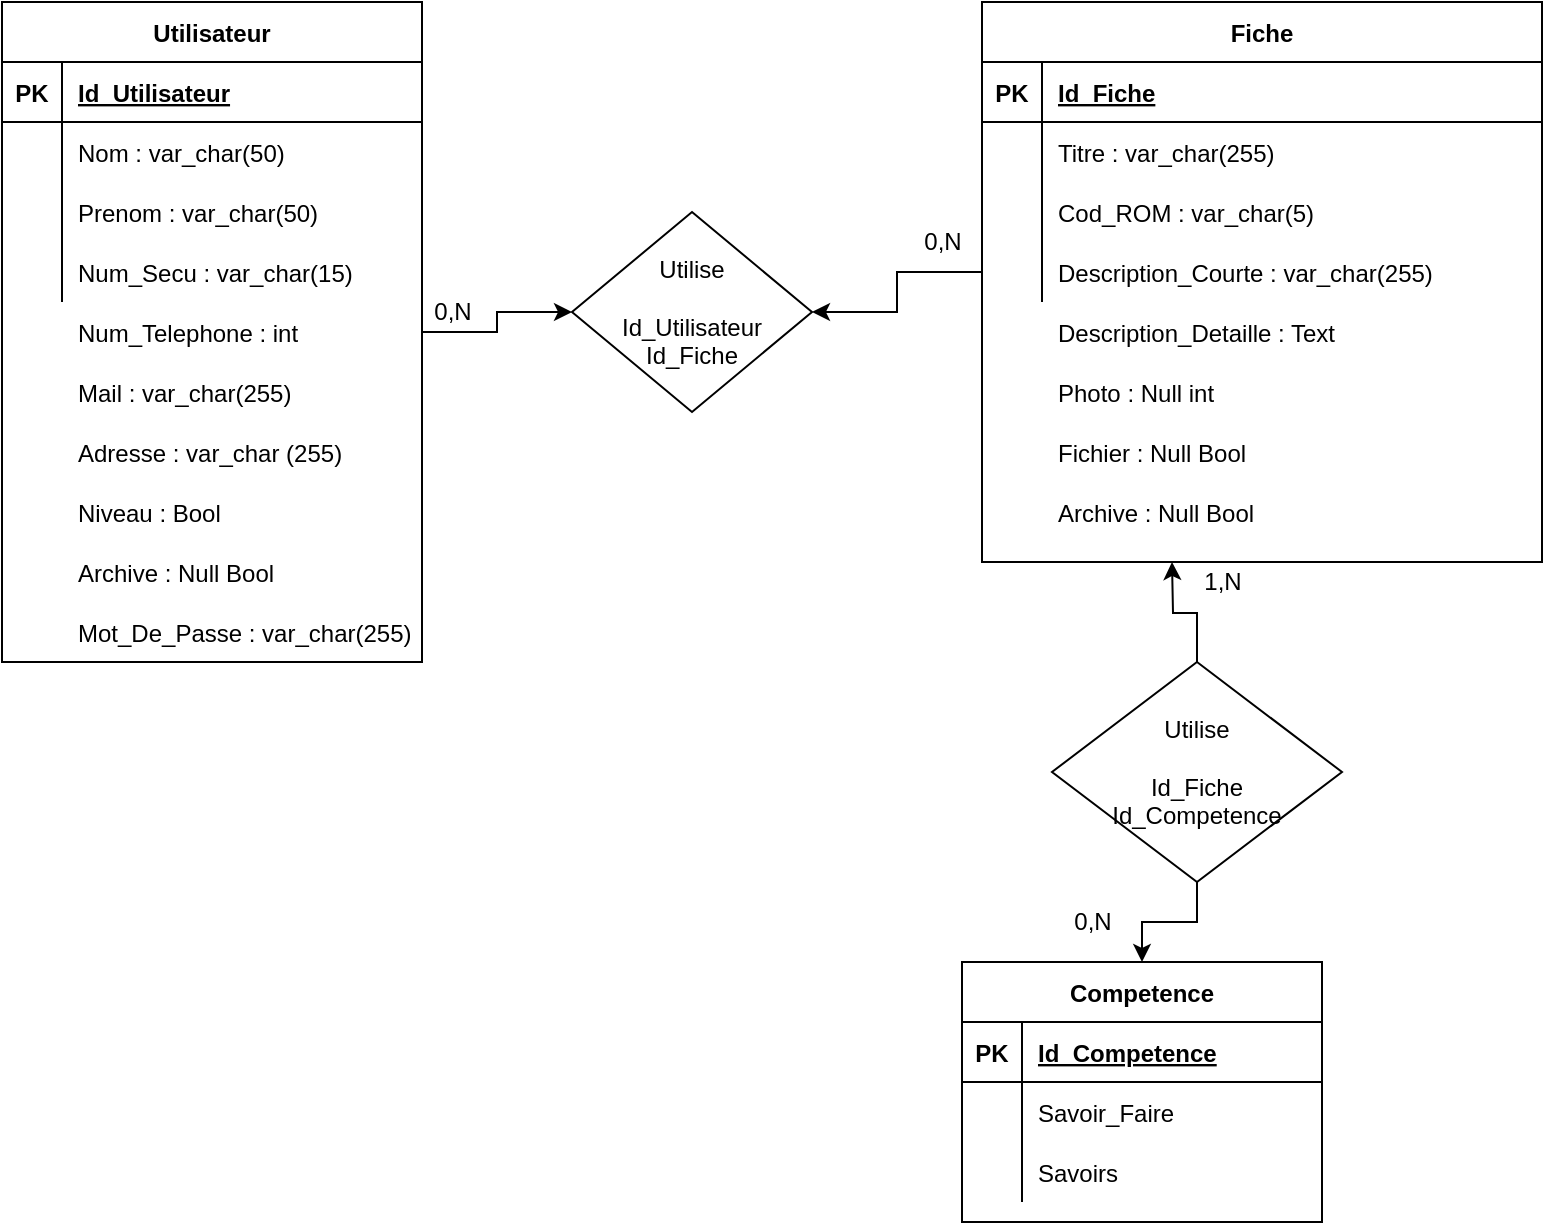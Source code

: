 <mxfile version="14.4.2" type="device"><diagram name="Page-1" id="c4acf3e9-155e-7222-9cf6-157b1a14988f"><mxGraphModel dx="1021" dy="564" grid="1" gridSize="10" guides="1" tooltips="1" connect="1" arrows="1" fold="1" page="1" pageScale="1" pageWidth="850" pageHeight="1100" background="#ffffff" math="0" shadow="0"><root><mxCell id="0"/><mxCell id="1" parent="0"/><mxCell id="kLLNCqef1tAaxZ3JMWiw-5" value="Fiche" style="shape=table;startSize=30;container=1;collapsible=1;childLayout=tableLayout;fixedRows=1;rowLines=0;fontStyle=1;align=center;resizeLast=1;" vertex="1" parent="1"><mxGeometry x="570" y="200" width="280" height="280" as="geometry"/></mxCell><mxCell id="kLLNCqef1tAaxZ3JMWiw-6" value="" style="shape=partialRectangle;collapsible=0;dropTarget=0;pointerEvents=0;fillColor=none;top=0;left=0;bottom=1;right=0;points=[[0,0.5],[1,0.5]];portConstraint=eastwest;" vertex="1" parent="kLLNCqef1tAaxZ3JMWiw-5"><mxGeometry y="30" width="280" height="30" as="geometry"/></mxCell><mxCell id="kLLNCqef1tAaxZ3JMWiw-7" value="PK" style="shape=partialRectangle;connectable=0;fillColor=none;top=0;left=0;bottom=0;right=0;fontStyle=1;overflow=hidden;" vertex="1" parent="kLLNCqef1tAaxZ3JMWiw-6"><mxGeometry width="30" height="30" as="geometry"/></mxCell><mxCell id="kLLNCqef1tAaxZ3JMWiw-8" value="Id_Fiche" style="shape=partialRectangle;connectable=0;fillColor=none;top=0;left=0;bottom=0;right=0;align=left;spacingLeft=6;fontStyle=5;overflow=hidden;" vertex="1" parent="kLLNCqef1tAaxZ3JMWiw-6"><mxGeometry x="30" width="250" height="30" as="geometry"/></mxCell><mxCell id="kLLNCqef1tAaxZ3JMWiw-9" value="" style="shape=partialRectangle;collapsible=0;dropTarget=0;pointerEvents=0;fillColor=none;top=0;left=0;bottom=0;right=0;points=[[0,0.5],[1,0.5]];portConstraint=eastwest;" vertex="1" parent="kLLNCqef1tAaxZ3JMWiw-5"><mxGeometry y="60" width="280" height="30" as="geometry"/></mxCell><mxCell id="kLLNCqef1tAaxZ3JMWiw-10" value="" style="shape=partialRectangle;connectable=0;fillColor=none;top=0;left=0;bottom=0;right=0;editable=1;overflow=hidden;" vertex="1" parent="kLLNCqef1tAaxZ3JMWiw-9"><mxGeometry width="30" height="30" as="geometry"/></mxCell><mxCell id="kLLNCqef1tAaxZ3JMWiw-11" value="Titre : var_char(255)" style="shape=partialRectangle;connectable=0;fillColor=none;top=0;left=0;bottom=0;right=0;align=left;spacingLeft=6;overflow=hidden;" vertex="1" parent="kLLNCqef1tAaxZ3JMWiw-9"><mxGeometry x="30" width="250" height="30" as="geometry"/></mxCell><mxCell id="kLLNCqef1tAaxZ3JMWiw-12" value="" style="shape=partialRectangle;collapsible=0;dropTarget=0;pointerEvents=0;fillColor=none;top=0;left=0;bottom=0;right=0;points=[[0,0.5],[1,0.5]];portConstraint=eastwest;" vertex="1" parent="kLLNCqef1tAaxZ3JMWiw-5"><mxGeometry y="90" width="280" height="30" as="geometry"/></mxCell><mxCell id="kLLNCqef1tAaxZ3JMWiw-13" value="" style="shape=partialRectangle;connectable=0;fillColor=none;top=0;left=0;bottom=0;right=0;editable=1;overflow=hidden;" vertex="1" parent="kLLNCqef1tAaxZ3JMWiw-12"><mxGeometry width="30" height="30" as="geometry"/></mxCell><mxCell id="kLLNCqef1tAaxZ3JMWiw-14" value="Cod_ROM : var_char(5)" style="shape=partialRectangle;connectable=0;fillColor=none;top=0;left=0;bottom=0;right=0;align=left;spacingLeft=6;overflow=hidden;" vertex="1" parent="kLLNCqef1tAaxZ3JMWiw-12"><mxGeometry x="30" width="250" height="30" as="geometry"/></mxCell><mxCell id="kLLNCqef1tAaxZ3JMWiw-15" value="" style="shape=partialRectangle;collapsible=0;dropTarget=0;pointerEvents=0;fillColor=none;top=0;left=0;bottom=0;right=0;points=[[0,0.5],[1,0.5]];portConstraint=eastwest;" vertex="1" parent="kLLNCqef1tAaxZ3JMWiw-5"><mxGeometry y="120" width="280" height="30" as="geometry"/></mxCell><mxCell id="kLLNCqef1tAaxZ3JMWiw-16" value="" style="shape=partialRectangle;connectable=0;fillColor=none;top=0;left=0;bottom=0;right=0;editable=1;overflow=hidden;" vertex="1" parent="kLLNCqef1tAaxZ3JMWiw-15"><mxGeometry width="30" height="30" as="geometry"/></mxCell><mxCell id="kLLNCqef1tAaxZ3JMWiw-17" value="Description_Courte : var_char(255)" style="shape=partialRectangle;connectable=0;fillColor=none;top=0;left=0;bottom=0;right=0;align=left;spacingLeft=6;overflow=hidden;" vertex="1" parent="kLLNCqef1tAaxZ3JMWiw-15"><mxGeometry x="30" width="250" height="30" as="geometry"/></mxCell><mxCell id="kLLNCqef1tAaxZ3JMWiw-43" style="edgeStyle=orthogonalEdgeStyle;rounded=0;orthogonalLoop=1;jettySize=auto;html=1;exitX=1;exitY=0.5;exitDx=0;exitDy=0;entryX=0;entryY=0.5;entryDx=0;entryDy=0;" edge="1" parent="1" source="kLLNCqef1tAaxZ3JMWiw-18" target="kLLNCqef1tAaxZ3JMWiw-42"><mxGeometry relative="1" as="geometry"/></mxCell><mxCell id="kLLNCqef1tAaxZ3JMWiw-18" value="Utilisateur" style="shape=table;startSize=30;container=1;collapsible=1;childLayout=tableLayout;fixedRows=1;rowLines=0;fontStyle=1;align=center;resizeLast=1;" vertex="1" parent="1"><mxGeometry x="80" y="200" width="210" height="330" as="geometry"/></mxCell><mxCell id="kLLNCqef1tAaxZ3JMWiw-19" value="" style="shape=partialRectangle;collapsible=0;dropTarget=0;pointerEvents=0;fillColor=none;top=0;left=0;bottom=1;right=0;points=[[0,0.5],[1,0.5]];portConstraint=eastwest;" vertex="1" parent="kLLNCqef1tAaxZ3JMWiw-18"><mxGeometry y="30" width="210" height="30" as="geometry"/></mxCell><mxCell id="kLLNCqef1tAaxZ3JMWiw-20" value="PK" style="shape=partialRectangle;connectable=0;fillColor=none;top=0;left=0;bottom=0;right=0;fontStyle=1;overflow=hidden;" vertex="1" parent="kLLNCqef1tAaxZ3JMWiw-19"><mxGeometry width="30" height="30" as="geometry"/></mxCell><mxCell id="kLLNCqef1tAaxZ3JMWiw-21" value="Id_Utilisateur" style="shape=partialRectangle;connectable=0;fillColor=none;top=0;left=0;bottom=0;right=0;align=left;spacingLeft=6;fontStyle=5;overflow=hidden;" vertex="1" parent="kLLNCqef1tAaxZ3JMWiw-19"><mxGeometry x="30" width="180" height="30" as="geometry"/></mxCell><mxCell id="kLLNCqef1tAaxZ3JMWiw-22" value="" style="shape=partialRectangle;collapsible=0;dropTarget=0;pointerEvents=0;fillColor=none;top=0;left=0;bottom=0;right=0;points=[[0,0.5],[1,0.5]];portConstraint=eastwest;" vertex="1" parent="kLLNCqef1tAaxZ3JMWiw-18"><mxGeometry y="60" width="210" height="30" as="geometry"/></mxCell><mxCell id="kLLNCqef1tAaxZ3JMWiw-23" value="" style="shape=partialRectangle;connectable=0;fillColor=none;top=0;left=0;bottom=0;right=0;editable=1;overflow=hidden;" vertex="1" parent="kLLNCqef1tAaxZ3JMWiw-22"><mxGeometry width="30" height="30" as="geometry"/></mxCell><mxCell id="kLLNCqef1tAaxZ3JMWiw-24" value="Nom : var_char(50) " style="shape=partialRectangle;connectable=0;fillColor=none;top=0;left=0;bottom=0;right=0;align=left;spacingLeft=6;overflow=hidden;" vertex="1" parent="kLLNCqef1tAaxZ3JMWiw-22"><mxGeometry x="30" width="180" height="30" as="geometry"/></mxCell><mxCell id="kLLNCqef1tAaxZ3JMWiw-25" value="" style="shape=partialRectangle;collapsible=0;dropTarget=0;pointerEvents=0;fillColor=none;top=0;left=0;bottom=0;right=0;points=[[0,0.5],[1,0.5]];portConstraint=eastwest;" vertex="1" parent="kLLNCqef1tAaxZ3JMWiw-18"><mxGeometry y="90" width="210" height="30" as="geometry"/></mxCell><mxCell id="kLLNCqef1tAaxZ3JMWiw-26" value="" style="shape=partialRectangle;connectable=0;fillColor=none;top=0;left=0;bottom=0;right=0;editable=1;overflow=hidden;" vertex="1" parent="kLLNCqef1tAaxZ3JMWiw-25"><mxGeometry width="30" height="30" as="geometry"/></mxCell><mxCell id="kLLNCqef1tAaxZ3JMWiw-27" value="Prenom : var_char(50)" style="shape=partialRectangle;connectable=0;fillColor=none;top=0;left=0;bottom=0;right=0;align=left;spacingLeft=6;overflow=hidden;" vertex="1" parent="kLLNCqef1tAaxZ3JMWiw-25"><mxGeometry x="30" width="180" height="30" as="geometry"/></mxCell><mxCell id="kLLNCqef1tAaxZ3JMWiw-28" value="" style="shape=partialRectangle;collapsible=0;dropTarget=0;pointerEvents=0;fillColor=none;top=0;left=0;bottom=0;right=0;points=[[0,0.5],[1,0.5]];portConstraint=eastwest;" vertex="1" parent="kLLNCqef1tAaxZ3JMWiw-18"><mxGeometry y="120" width="210" height="30" as="geometry"/></mxCell><mxCell id="kLLNCqef1tAaxZ3JMWiw-29" value="" style="shape=partialRectangle;connectable=0;fillColor=none;top=0;left=0;bottom=0;right=0;editable=1;overflow=hidden;" vertex="1" parent="kLLNCqef1tAaxZ3JMWiw-28"><mxGeometry width="30" height="30" as="geometry"/></mxCell><mxCell id="kLLNCqef1tAaxZ3JMWiw-30" value="Num_Secu : var_char(15)" style="shape=partialRectangle;connectable=0;fillColor=none;top=0;left=0;bottom=0;right=0;align=left;spacingLeft=6;overflow=hidden;" vertex="1" parent="kLLNCqef1tAaxZ3JMWiw-28"><mxGeometry x="30" width="180" height="30" as="geometry"/></mxCell><mxCell id="kLLNCqef1tAaxZ3JMWiw-31" value="Num_Telephone : int" style="shape=partialRectangle;connectable=0;fillColor=none;top=0;left=0;bottom=0;right=0;align=left;spacingLeft=6;overflow=hidden;" vertex="1" parent="1"><mxGeometry x="110" y="350" width="150" height="30" as="geometry"/></mxCell><mxCell id="kLLNCqef1tAaxZ3JMWiw-34" value="Niveau : Bool" style="shape=partialRectangle;connectable=0;fillColor=none;top=0;left=0;bottom=0;right=0;align=left;spacingLeft=6;overflow=hidden;" vertex="1" parent="1"><mxGeometry x="110" y="440" width="150" height="30" as="geometry"/></mxCell><mxCell id="kLLNCqef1tAaxZ3JMWiw-35" value="" style="group" vertex="1" connectable="0" parent="1"><mxGeometry x="110" y="380" width="150" height="60" as="geometry"/></mxCell><mxCell id="kLLNCqef1tAaxZ3JMWiw-32" value="Mail : var_char(255)" style="shape=partialRectangle;connectable=0;fillColor=none;top=0;left=0;bottom=0;right=0;align=left;spacingLeft=6;overflow=hidden;" vertex="1" parent="kLLNCqef1tAaxZ3JMWiw-35"><mxGeometry width="150" height="30" as="geometry"/></mxCell><mxCell id="kLLNCqef1tAaxZ3JMWiw-33" value="Adresse : var_char (255)" style="shape=partialRectangle;connectable=0;fillColor=none;top=0;left=0;bottom=0;right=0;align=left;spacingLeft=6;overflow=hidden;" vertex="1" parent="kLLNCqef1tAaxZ3JMWiw-35"><mxGeometry y="30" width="150" height="30" as="geometry"/></mxCell><mxCell id="kLLNCqef1tAaxZ3JMWiw-36" value="Archive : Null Bool" style="shape=partialRectangle;connectable=0;fillColor=none;top=0;left=0;bottom=0;right=0;align=left;spacingLeft=6;overflow=hidden;" vertex="1" parent="1"><mxGeometry x="110" y="470" width="150" height="30" as="geometry"/></mxCell><mxCell id="kLLNCqef1tAaxZ3JMWiw-37" value="Description_Detaille : Text" style="shape=partialRectangle;connectable=0;fillColor=none;top=0;left=0;bottom=0;right=0;align=left;spacingLeft=6;overflow=hidden;" vertex="1" parent="1"><mxGeometry x="600" y="350" width="150" height="30" as="geometry"/></mxCell><mxCell id="kLLNCqef1tAaxZ3JMWiw-38" value="Photo : Null int" style="shape=partialRectangle;connectable=0;fillColor=none;top=0;left=0;bottom=0;right=0;align=left;spacingLeft=6;overflow=hidden;" vertex="1" parent="1"><mxGeometry x="600" y="380" width="150" height="30" as="geometry"/></mxCell><mxCell id="kLLNCqef1tAaxZ3JMWiw-39" value="Fichier : Null Bool" style="shape=partialRectangle;connectable=0;fillColor=none;top=0;left=0;bottom=0;right=0;align=left;spacingLeft=6;overflow=hidden;" vertex="1" parent="1"><mxGeometry x="600" y="410" width="150" height="30" as="geometry"/></mxCell><mxCell id="kLLNCqef1tAaxZ3JMWiw-40" value="Archive : Null Bool" style="shape=partialRectangle;connectable=0;fillColor=none;top=0;left=0;bottom=0;right=0;align=left;spacingLeft=6;overflow=hidden;" vertex="1" parent="1"><mxGeometry x="600" y="440" width="150" height="30" as="geometry"/></mxCell><mxCell id="kLLNCqef1tAaxZ3JMWiw-42" value="&lt;div&gt;Utilise&lt;/div&gt;&lt;div&gt;&lt;br&gt;&lt;/div&gt;&lt;div&gt;Id_Utilisateur&lt;/div&gt;&lt;div&gt;Id_Fiche&lt;br&gt;&lt;/div&gt;" style="shape=rhombus;perimeter=rhombusPerimeter;whiteSpace=wrap;html=1;align=center;" vertex="1" parent="1"><mxGeometry x="365" y="305" width="120" height="100" as="geometry"/></mxCell><mxCell id="kLLNCqef1tAaxZ3JMWiw-44" style="edgeStyle=orthogonalEdgeStyle;rounded=0;orthogonalLoop=1;jettySize=auto;html=1;entryX=1;entryY=0.5;entryDx=0;entryDy=0;" edge="1" parent="1" source="kLLNCqef1tAaxZ3JMWiw-15" target="kLLNCqef1tAaxZ3JMWiw-42"><mxGeometry relative="1" as="geometry"/></mxCell><mxCell id="kLLNCqef1tAaxZ3JMWiw-45" value="0,N" style="text;html=1;align=center;verticalAlign=middle;resizable=0;points=[];autosize=1;" vertex="1" parent="1"><mxGeometry x="290" y="345" width="30" height="20" as="geometry"/></mxCell><mxCell id="kLLNCqef1tAaxZ3JMWiw-46" value="0,N" style="text;html=1;align=center;verticalAlign=middle;resizable=0;points=[];autosize=1;" vertex="1" parent="1"><mxGeometry x="535" y="310" width="30" height="20" as="geometry"/></mxCell><mxCell id="kLLNCqef1tAaxZ3JMWiw-47" value="Competence" style="shape=table;startSize=30;container=1;collapsible=1;childLayout=tableLayout;fixedRows=1;rowLines=0;fontStyle=1;align=center;resizeLast=1;" vertex="1" parent="1"><mxGeometry x="560" y="680" width="180" height="130" as="geometry"/></mxCell><mxCell id="kLLNCqef1tAaxZ3JMWiw-48" value="" style="shape=partialRectangle;collapsible=0;dropTarget=0;pointerEvents=0;fillColor=none;top=0;left=0;bottom=1;right=0;points=[[0,0.5],[1,0.5]];portConstraint=eastwest;" vertex="1" parent="kLLNCqef1tAaxZ3JMWiw-47"><mxGeometry y="30" width="180" height="30" as="geometry"/></mxCell><mxCell id="kLLNCqef1tAaxZ3JMWiw-49" value="PK" style="shape=partialRectangle;connectable=0;fillColor=none;top=0;left=0;bottom=0;right=0;fontStyle=1;overflow=hidden;" vertex="1" parent="kLLNCqef1tAaxZ3JMWiw-48"><mxGeometry width="30" height="30" as="geometry"/></mxCell><mxCell id="kLLNCqef1tAaxZ3JMWiw-50" value="Id_Competence" style="shape=partialRectangle;connectable=0;fillColor=none;top=0;left=0;bottom=0;right=0;align=left;spacingLeft=6;fontStyle=5;overflow=hidden;" vertex="1" parent="kLLNCqef1tAaxZ3JMWiw-48"><mxGeometry x="30" width="150" height="30" as="geometry"/></mxCell><mxCell id="kLLNCqef1tAaxZ3JMWiw-51" value="" style="shape=partialRectangle;collapsible=0;dropTarget=0;pointerEvents=0;fillColor=none;top=0;left=0;bottom=0;right=0;points=[[0,0.5],[1,0.5]];portConstraint=eastwest;" vertex="1" parent="kLLNCqef1tAaxZ3JMWiw-47"><mxGeometry y="60" width="180" height="30" as="geometry"/></mxCell><mxCell id="kLLNCqef1tAaxZ3JMWiw-52" value="" style="shape=partialRectangle;connectable=0;fillColor=none;top=0;left=0;bottom=0;right=0;editable=1;overflow=hidden;" vertex="1" parent="kLLNCqef1tAaxZ3JMWiw-51"><mxGeometry width="30" height="30" as="geometry"/></mxCell><mxCell id="kLLNCqef1tAaxZ3JMWiw-53" value="Savoir_Faire" style="shape=partialRectangle;connectable=0;fillColor=none;top=0;left=0;bottom=0;right=0;align=left;spacingLeft=6;overflow=hidden;" vertex="1" parent="kLLNCqef1tAaxZ3JMWiw-51"><mxGeometry x="30" width="150" height="30" as="geometry"/></mxCell><mxCell id="kLLNCqef1tAaxZ3JMWiw-54" value="" style="shape=partialRectangle;collapsible=0;dropTarget=0;pointerEvents=0;fillColor=none;top=0;left=0;bottom=0;right=0;points=[[0,0.5],[1,0.5]];portConstraint=eastwest;" vertex="1" parent="kLLNCqef1tAaxZ3JMWiw-47"><mxGeometry y="90" width="180" height="30" as="geometry"/></mxCell><mxCell id="kLLNCqef1tAaxZ3JMWiw-55" value="" style="shape=partialRectangle;connectable=0;fillColor=none;top=0;left=0;bottom=0;right=0;editable=1;overflow=hidden;" vertex="1" parent="kLLNCqef1tAaxZ3JMWiw-54"><mxGeometry width="30" height="30" as="geometry"/></mxCell><mxCell id="kLLNCqef1tAaxZ3JMWiw-56" value="Savoirs" style="shape=partialRectangle;connectable=0;fillColor=none;top=0;left=0;bottom=0;right=0;align=left;spacingLeft=6;overflow=hidden;" vertex="1" parent="kLLNCqef1tAaxZ3JMWiw-54"><mxGeometry x="30" width="150" height="30" as="geometry"/></mxCell><mxCell id="kLLNCqef1tAaxZ3JMWiw-61" style="edgeStyle=orthogonalEdgeStyle;rounded=0;orthogonalLoop=1;jettySize=auto;html=1;" edge="1" parent="1" source="kLLNCqef1tAaxZ3JMWiw-60"><mxGeometry relative="1" as="geometry"><mxPoint x="665.0" y="480" as="targetPoint"/></mxGeometry></mxCell><mxCell id="kLLNCqef1tAaxZ3JMWiw-62" style="edgeStyle=orthogonalEdgeStyle;rounded=0;orthogonalLoop=1;jettySize=auto;html=1;" edge="1" parent="1" source="kLLNCqef1tAaxZ3JMWiw-60" target="kLLNCqef1tAaxZ3JMWiw-47"><mxGeometry relative="1" as="geometry"/></mxCell><mxCell id="kLLNCqef1tAaxZ3JMWiw-60" value="&lt;div&gt;Utilise&lt;/div&gt;&lt;div&gt;&lt;br&gt;&lt;/div&gt;&lt;div&gt;Id_Fiche&lt;/div&gt;&lt;div&gt;Id_Competence&lt;br&gt;&lt;/div&gt;" style="shape=rhombus;perimeter=rhombusPerimeter;whiteSpace=wrap;html=1;align=center;" vertex="1" parent="1"><mxGeometry x="605" y="530" width="145" height="110" as="geometry"/></mxCell><mxCell id="kLLNCqef1tAaxZ3JMWiw-63" value="1,N" style="text;html=1;align=center;verticalAlign=middle;resizable=0;points=[];autosize=1;" vertex="1" parent="1"><mxGeometry x="675" y="480" width="30" height="20" as="geometry"/></mxCell><mxCell id="kLLNCqef1tAaxZ3JMWiw-64" value="0,N" style="text;html=1;align=center;verticalAlign=middle;resizable=0;points=[];autosize=1;" vertex="1" parent="1"><mxGeometry x="610" y="650" width="30" height="20" as="geometry"/></mxCell><mxCell id="kLLNCqef1tAaxZ3JMWiw-65" value="Mot_De_Passe : var_char(255)" style="shape=partialRectangle;connectable=0;fillColor=none;top=0;left=0;bottom=0;right=0;align=left;spacingLeft=6;overflow=hidden;" vertex="1" parent="1"><mxGeometry x="110" y="500" width="180" height="30" as="geometry"/></mxCell></root></mxGraphModel></diagram></mxfile>
